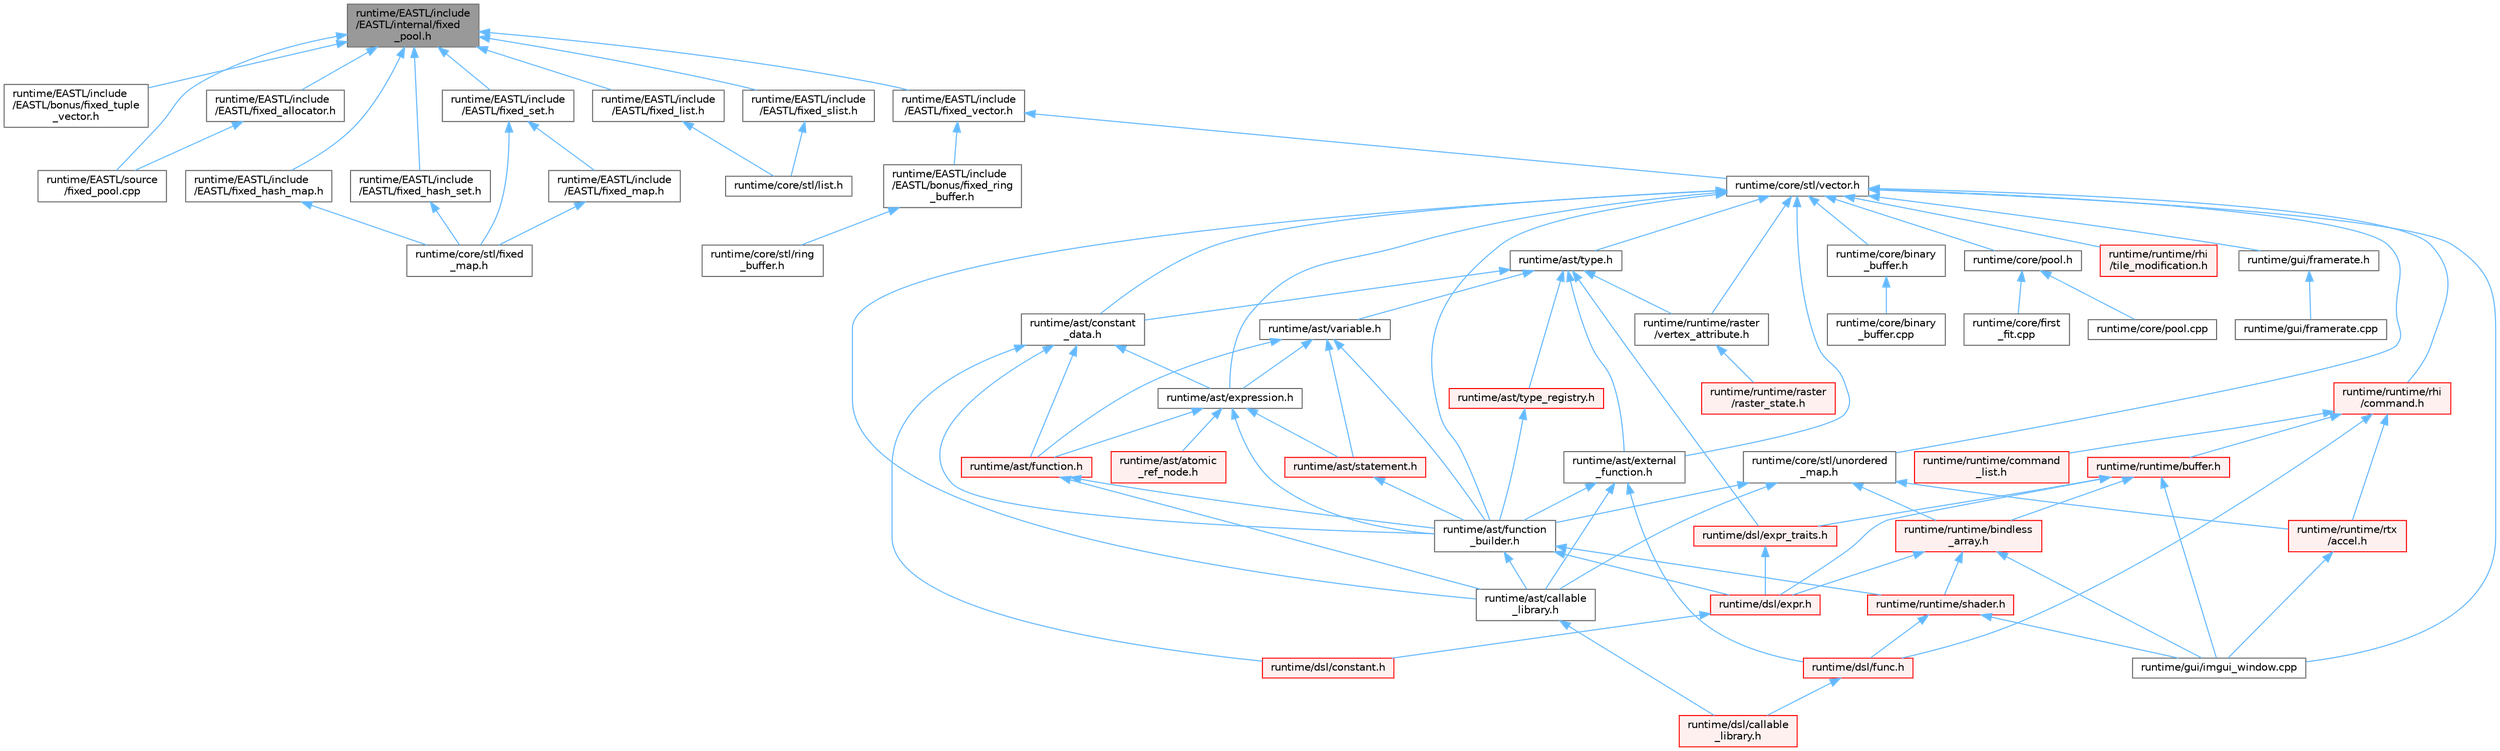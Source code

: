 digraph "runtime/EASTL/include/EASTL/internal/fixed_pool.h"
{
 // LATEX_PDF_SIZE
  bgcolor="transparent";
  edge [fontname=Helvetica,fontsize=10,labelfontname=Helvetica,labelfontsize=10];
  node [fontname=Helvetica,fontsize=10,shape=box,height=0.2,width=0.4];
  Node1 [id="Node000001",label="runtime/EASTL/include\l/EASTL/internal/fixed\l_pool.h",height=0.2,width=0.4,color="gray40", fillcolor="grey60", style="filled", fontcolor="black",tooltip=" "];
  Node1 -> Node2 [id="edge1_Node000001_Node000002",dir="back",color="steelblue1",style="solid",tooltip=" "];
  Node2 [id="Node000002",label="runtime/EASTL/include\l/EASTL/bonus/fixed_tuple\l_vector.h",height=0.2,width=0.4,color="grey40", fillcolor="white", style="filled",URL="$fixed__tuple__vector_8h.html",tooltip=" "];
  Node1 -> Node3 [id="edge2_Node000001_Node000003",dir="back",color="steelblue1",style="solid",tooltip=" "];
  Node3 [id="Node000003",label="runtime/EASTL/include\l/EASTL/fixed_allocator.h",height=0.2,width=0.4,color="grey40", fillcolor="white", style="filled",URL="$fixed__allocator_8h.html",tooltip=" "];
  Node3 -> Node4 [id="edge3_Node000003_Node000004",dir="back",color="steelblue1",style="solid",tooltip=" "];
  Node4 [id="Node000004",label="runtime/EASTL/source\l/fixed_pool.cpp",height=0.2,width=0.4,color="grey40", fillcolor="white", style="filled",URL="$fixed__pool_8cpp.html",tooltip=" "];
  Node1 -> Node5 [id="edge4_Node000001_Node000005",dir="back",color="steelblue1",style="solid",tooltip=" "];
  Node5 [id="Node000005",label="runtime/EASTL/include\l/EASTL/fixed_hash_map.h",height=0.2,width=0.4,color="grey40", fillcolor="white", style="filled",URL="$fixed__hash__map_8h.html",tooltip=" "];
  Node5 -> Node6 [id="edge5_Node000005_Node000006",dir="back",color="steelblue1",style="solid",tooltip=" "];
  Node6 [id="Node000006",label="runtime/core/stl/fixed\l_map.h",height=0.2,width=0.4,color="grey40", fillcolor="white", style="filled",URL="$core_2stl_2fixed__map_8h.html",tooltip=" "];
  Node1 -> Node7 [id="edge6_Node000001_Node000007",dir="back",color="steelblue1",style="solid",tooltip=" "];
  Node7 [id="Node000007",label="runtime/EASTL/include\l/EASTL/fixed_hash_set.h",height=0.2,width=0.4,color="grey40", fillcolor="white", style="filled",URL="$fixed__hash__set_8h.html",tooltip=" "];
  Node7 -> Node6 [id="edge7_Node000007_Node000006",dir="back",color="steelblue1",style="solid",tooltip=" "];
  Node1 -> Node8 [id="edge8_Node000001_Node000008",dir="back",color="steelblue1",style="solid",tooltip=" "];
  Node8 [id="Node000008",label="runtime/EASTL/include\l/EASTL/fixed_list.h",height=0.2,width=0.4,color="grey40", fillcolor="white", style="filled",URL="$fixed__list_8h.html",tooltip=" "];
  Node8 -> Node9 [id="edge9_Node000008_Node000009",dir="back",color="steelblue1",style="solid",tooltip=" "];
  Node9 [id="Node000009",label="runtime/core/stl/list.h",height=0.2,width=0.4,color="grey40", fillcolor="white", style="filled",URL="$core_2stl_2list_8h.html",tooltip=" "];
  Node1 -> Node10 [id="edge10_Node000001_Node000010",dir="back",color="steelblue1",style="solid",tooltip=" "];
  Node10 [id="Node000010",label="runtime/EASTL/include\l/EASTL/fixed_set.h",height=0.2,width=0.4,color="grey40", fillcolor="white", style="filled",URL="$fixed__set_8h.html",tooltip=" "];
  Node10 -> Node11 [id="edge11_Node000010_Node000011",dir="back",color="steelblue1",style="solid",tooltip=" "];
  Node11 [id="Node000011",label="runtime/EASTL/include\l/EASTL/fixed_map.h",height=0.2,width=0.4,color="grey40", fillcolor="white", style="filled",URL="$_e_a_s_t_l_2include_2_e_a_s_t_l_2fixed__map_8h.html",tooltip=" "];
  Node11 -> Node6 [id="edge12_Node000011_Node000006",dir="back",color="steelblue1",style="solid",tooltip=" "];
  Node10 -> Node6 [id="edge13_Node000010_Node000006",dir="back",color="steelblue1",style="solid",tooltip=" "];
  Node1 -> Node12 [id="edge14_Node000001_Node000012",dir="back",color="steelblue1",style="solid",tooltip=" "];
  Node12 [id="Node000012",label="runtime/EASTL/include\l/EASTL/fixed_slist.h",height=0.2,width=0.4,color="grey40", fillcolor="white", style="filled",URL="$fixed__slist_8h.html",tooltip=" "];
  Node12 -> Node9 [id="edge15_Node000012_Node000009",dir="back",color="steelblue1",style="solid",tooltip=" "];
  Node1 -> Node13 [id="edge16_Node000001_Node000013",dir="back",color="steelblue1",style="solid",tooltip=" "];
  Node13 [id="Node000013",label="runtime/EASTL/include\l/EASTL/fixed_vector.h",height=0.2,width=0.4,color="grey40", fillcolor="white", style="filled",URL="$fixed__vector_8h.html",tooltip=" "];
  Node13 -> Node14 [id="edge17_Node000013_Node000014",dir="back",color="steelblue1",style="solid",tooltip=" "];
  Node14 [id="Node000014",label="runtime/EASTL/include\l/EASTL/bonus/fixed_ring\l_buffer.h",height=0.2,width=0.4,color="grey40", fillcolor="white", style="filled",URL="$fixed__ring__buffer_8h.html",tooltip=" "];
  Node14 -> Node15 [id="edge18_Node000014_Node000015",dir="back",color="steelblue1",style="solid",tooltip=" "];
  Node15 [id="Node000015",label="runtime/core/stl/ring\l_buffer.h",height=0.2,width=0.4,color="grey40", fillcolor="white", style="filled",URL="$core_2stl_2ring__buffer_8h.html",tooltip=" "];
  Node13 -> Node16 [id="edge19_Node000013_Node000016",dir="back",color="steelblue1",style="solid",tooltip=" "];
  Node16 [id="Node000016",label="runtime/core/stl/vector.h",height=0.2,width=0.4,color="grey40", fillcolor="white", style="filled",URL="$core_2stl_2vector_8h.html",tooltip=" "];
  Node16 -> Node17 [id="edge20_Node000016_Node000017",dir="back",color="steelblue1",style="solid",tooltip=" "];
  Node17 [id="Node000017",label="runtime/ast/callable\l_library.h",height=0.2,width=0.4,color="grey40", fillcolor="white", style="filled",URL="$ast_2callable__library_8h.html",tooltip=" "];
  Node17 -> Node18 [id="edge21_Node000017_Node000018",dir="back",color="steelblue1",style="solid",tooltip=" "];
  Node18 [id="Node000018",label="runtime/dsl/callable\l_library.h",height=0.2,width=0.4,color="red", fillcolor="#FFF0F0", style="filled",URL="$dsl_2callable__library_8h.html",tooltip=" "];
  Node16 -> Node22 [id="edge22_Node000016_Node000022",dir="back",color="steelblue1",style="solid",tooltip=" "];
  Node22 [id="Node000022",label="runtime/ast/constant\l_data.h",height=0.2,width=0.4,color="grey40", fillcolor="white", style="filled",URL="$constant__data_8h.html",tooltip=" "];
  Node22 -> Node23 [id="edge23_Node000022_Node000023",dir="back",color="steelblue1",style="solid",tooltip=" "];
  Node23 [id="Node000023",label="runtime/ast/expression.h",height=0.2,width=0.4,color="grey40", fillcolor="white", style="filled",URL="$expression_8h.html",tooltip=" "];
  Node23 -> Node24 [id="edge24_Node000023_Node000024",dir="back",color="steelblue1",style="solid",tooltip=" "];
  Node24 [id="Node000024",label="runtime/ast/atomic\l_ref_node.h",height=0.2,width=0.4,color="red", fillcolor="#FFF0F0", style="filled",URL="$atomic__ref__node_8h.html",tooltip=" "];
  Node23 -> Node40 [id="edge25_Node000023_Node000040",dir="back",color="steelblue1",style="solid",tooltip=" "];
  Node40 [id="Node000040",label="runtime/ast/function.h",height=0.2,width=0.4,color="red", fillcolor="#FFF0F0", style="filled",URL="$ast_2function_8h.html",tooltip=" "];
  Node40 -> Node17 [id="edge26_Node000040_Node000017",dir="back",color="steelblue1",style="solid",tooltip=" "];
  Node40 -> Node41 [id="edge27_Node000040_Node000041",dir="back",color="steelblue1",style="solid",tooltip=" "];
  Node41 [id="Node000041",label="runtime/ast/function\l_builder.h",height=0.2,width=0.4,color="grey40", fillcolor="white", style="filled",URL="$function__builder_8h.html",tooltip=" "];
  Node41 -> Node17 [id="edge28_Node000041_Node000017",dir="back",color="steelblue1",style="solid",tooltip=" "];
  Node41 -> Node42 [id="edge29_Node000041_Node000042",dir="back",color="steelblue1",style="solid",tooltip=" "];
  Node42 [id="Node000042",label="runtime/dsl/expr.h",height=0.2,width=0.4,color="red", fillcolor="#FFF0F0", style="filled",URL="$expr_8h.html",tooltip=" "];
  Node42 -> Node43 [id="edge30_Node000042_Node000043",dir="back",color="steelblue1",style="solid",tooltip=" "];
  Node43 [id="Node000043",label="runtime/dsl/constant.h",height=0.2,width=0.4,color="red", fillcolor="#FFF0F0", style="filled",URL="$constant_8h.html",tooltip=" "];
  Node41 -> Node52 [id="edge31_Node000041_Node000052",dir="back",color="steelblue1",style="solid",tooltip=" "];
  Node52 [id="Node000052",label="runtime/runtime/shader.h",height=0.2,width=0.4,color="red", fillcolor="#FFF0F0", style="filled",URL="$shader_8h.html",tooltip=" "];
  Node52 -> Node27 [id="edge32_Node000052_Node000027",dir="back",color="steelblue1",style="solid",tooltip=" "];
  Node27 [id="Node000027",label="runtime/dsl/func.h",height=0.2,width=0.4,color="red", fillcolor="#FFF0F0", style="filled",URL="$func_8h.html",tooltip=" "];
  Node27 -> Node18 [id="edge33_Node000027_Node000018",dir="back",color="steelblue1",style="solid",tooltip=" "];
  Node52 -> Node21 [id="edge34_Node000052_Node000021",dir="back",color="steelblue1",style="solid",tooltip=" "];
  Node21 [id="Node000021",label="runtime/gui/imgui_window.cpp",height=0.2,width=0.4,color="grey40", fillcolor="white", style="filled",URL="$imgui__window_8cpp.html",tooltip=" "];
  Node23 -> Node41 [id="edge35_Node000023_Node000041",dir="back",color="steelblue1",style="solid",tooltip=" "];
  Node23 -> Node68 [id="edge36_Node000023_Node000068",dir="back",color="steelblue1",style="solid",tooltip=" "];
  Node68 [id="Node000068",label="runtime/ast/statement.h",height=0.2,width=0.4,color="red", fillcolor="#FFF0F0", style="filled",URL="$statement_8h.html",tooltip=" "];
  Node68 -> Node41 [id="edge37_Node000068_Node000041",dir="back",color="steelblue1",style="solid",tooltip=" "];
  Node22 -> Node40 [id="edge38_Node000022_Node000040",dir="back",color="steelblue1",style="solid",tooltip=" "];
  Node22 -> Node41 [id="edge39_Node000022_Node000041",dir="back",color="steelblue1",style="solid",tooltip=" "];
  Node22 -> Node43 [id="edge40_Node000022_Node000043",dir="back",color="steelblue1",style="solid",tooltip=" "];
  Node16 -> Node23 [id="edge41_Node000016_Node000023",dir="back",color="steelblue1",style="solid",tooltip=" "];
  Node16 -> Node69 [id="edge42_Node000016_Node000069",dir="back",color="steelblue1",style="solid",tooltip=" "];
  Node69 [id="Node000069",label="runtime/ast/external\l_function.h",height=0.2,width=0.4,color="grey40", fillcolor="white", style="filled",URL="$external__function_8h.html",tooltip=" "];
  Node69 -> Node17 [id="edge43_Node000069_Node000017",dir="back",color="steelblue1",style="solid",tooltip=" "];
  Node69 -> Node41 [id="edge44_Node000069_Node000041",dir="back",color="steelblue1",style="solid",tooltip=" "];
  Node69 -> Node27 [id="edge45_Node000069_Node000027",dir="back",color="steelblue1",style="solid",tooltip=" "];
  Node16 -> Node41 [id="edge46_Node000016_Node000041",dir="back",color="steelblue1",style="solid",tooltip=" "];
  Node16 -> Node70 [id="edge47_Node000016_Node000070",dir="back",color="steelblue1",style="solid",tooltip=" "];
  Node70 [id="Node000070",label="runtime/ast/type.h",height=0.2,width=0.4,color="grey40", fillcolor="white", style="filled",URL="$type_8h.html",tooltip=" "];
  Node70 -> Node22 [id="edge48_Node000070_Node000022",dir="back",color="steelblue1",style="solid",tooltip=" "];
  Node70 -> Node69 [id="edge49_Node000070_Node000069",dir="back",color="steelblue1",style="solid",tooltip=" "];
  Node70 -> Node71 [id="edge50_Node000070_Node000071",dir="back",color="steelblue1",style="solid",tooltip=" "];
  Node71 [id="Node000071",label="runtime/ast/type_registry.h",height=0.2,width=0.4,color="red", fillcolor="#FFF0F0", style="filled",URL="$type__registry_8h.html",tooltip=" "];
  Node71 -> Node41 [id="edge51_Node000071_Node000041",dir="back",color="steelblue1",style="solid",tooltip=" "];
  Node70 -> Node72 [id="edge52_Node000070_Node000072",dir="back",color="steelblue1",style="solid",tooltip=" "];
  Node72 [id="Node000072",label="runtime/ast/variable.h",height=0.2,width=0.4,color="grey40", fillcolor="white", style="filled",URL="$variable_8h.html",tooltip=" "];
  Node72 -> Node23 [id="edge53_Node000072_Node000023",dir="back",color="steelblue1",style="solid",tooltip=" "];
  Node72 -> Node40 [id="edge54_Node000072_Node000040",dir="back",color="steelblue1",style="solid",tooltip=" "];
  Node72 -> Node41 [id="edge55_Node000072_Node000041",dir="back",color="steelblue1",style="solid",tooltip=" "];
  Node72 -> Node68 [id="edge56_Node000072_Node000068",dir="back",color="steelblue1",style="solid",tooltip=" "];
  Node70 -> Node56 [id="edge57_Node000070_Node000056",dir="back",color="steelblue1",style="solid",tooltip=" "];
  Node56 [id="Node000056",label="runtime/dsl/expr_traits.h",height=0.2,width=0.4,color="red", fillcolor="#FFF0F0", style="filled",URL="$expr__traits_8h.html",tooltip=" "];
  Node56 -> Node42 [id="edge58_Node000056_Node000042",dir="back",color="steelblue1",style="solid",tooltip=" "];
  Node70 -> Node73 [id="edge59_Node000070_Node000073",dir="back",color="steelblue1",style="solid",tooltip=" "];
  Node73 [id="Node000073",label="runtime/runtime/raster\l/vertex_attribute.h",height=0.2,width=0.4,color="grey40", fillcolor="white", style="filled",URL="$vertex__attribute_8h.html",tooltip=" "];
  Node73 -> Node74 [id="edge60_Node000073_Node000074",dir="back",color="steelblue1",style="solid",tooltip=" "];
  Node74 [id="Node000074",label="runtime/runtime/raster\l/raster_state.h",height=0.2,width=0.4,color="red", fillcolor="#FFF0F0", style="filled",URL="$raster__state_8h.html",tooltip=" "];
  Node16 -> Node75 [id="edge61_Node000016_Node000075",dir="back",color="steelblue1",style="solid",tooltip=" "];
  Node75 [id="Node000075",label="runtime/core/binary\l_buffer.h",height=0.2,width=0.4,color="grey40", fillcolor="white", style="filled",URL="$binary__buffer_8h.html",tooltip=" "];
  Node75 -> Node76 [id="edge62_Node000075_Node000076",dir="back",color="steelblue1",style="solid",tooltip=" "];
  Node76 [id="Node000076",label="runtime/core/binary\l_buffer.cpp",height=0.2,width=0.4,color="grey40", fillcolor="white", style="filled",URL="$binary__buffer_8cpp.html",tooltip=" "];
  Node16 -> Node77 [id="edge63_Node000016_Node000077",dir="back",color="steelblue1",style="solid",tooltip=" "];
  Node77 [id="Node000077",label="runtime/core/pool.h",height=0.2,width=0.4,color="grey40", fillcolor="white", style="filled",URL="$core_2pool_8h.html",tooltip=" "];
  Node77 -> Node78 [id="edge64_Node000077_Node000078",dir="back",color="steelblue1",style="solid",tooltip=" "];
  Node78 [id="Node000078",label="runtime/core/first\l_fit.cpp",height=0.2,width=0.4,color="grey40", fillcolor="white", style="filled",URL="$first__fit_8cpp.html",tooltip=" "];
  Node77 -> Node79 [id="edge65_Node000077_Node000079",dir="back",color="steelblue1",style="solid",tooltip=" "];
  Node79 [id="Node000079",label="runtime/core/pool.cpp",height=0.2,width=0.4,color="grey40", fillcolor="white", style="filled",URL="$pool_8cpp.html",tooltip=" "];
  Node16 -> Node80 [id="edge66_Node000016_Node000080",dir="back",color="steelblue1",style="solid",tooltip=" "];
  Node80 [id="Node000080",label="runtime/core/stl/unordered\l_map.h",height=0.2,width=0.4,color="grey40", fillcolor="white", style="filled",URL="$core_2stl_2unordered__map_8h.html",tooltip=" "];
  Node80 -> Node17 [id="edge67_Node000080_Node000017",dir="back",color="steelblue1",style="solid",tooltip=" "];
  Node80 -> Node41 [id="edge68_Node000080_Node000041",dir="back",color="steelblue1",style="solid",tooltip=" "];
  Node80 -> Node57 [id="edge69_Node000080_Node000057",dir="back",color="steelblue1",style="solid",tooltip=" "];
  Node57 [id="Node000057",label="runtime/runtime/bindless\l_array.h",height=0.2,width=0.4,color="red", fillcolor="#FFF0F0", style="filled",URL="$bindless__array_8h.html",tooltip=" "];
  Node57 -> Node42 [id="edge70_Node000057_Node000042",dir="back",color="steelblue1",style="solid",tooltip=" "];
  Node57 -> Node21 [id="edge71_Node000057_Node000021",dir="back",color="steelblue1",style="solid",tooltip=" "];
  Node57 -> Node52 [id="edge72_Node000057_Node000052",dir="back",color="steelblue1",style="solid",tooltip=" "];
  Node80 -> Node81 [id="edge73_Node000080_Node000081",dir="back",color="steelblue1",style="solid",tooltip=" "];
  Node81 [id="Node000081",label="runtime/runtime/rtx\l/accel.h",height=0.2,width=0.4,color="red", fillcolor="#FFF0F0", style="filled",URL="$runtime_2rtx_2accel_8h.html",tooltip=" "];
  Node81 -> Node21 [id="edge74_Node000081_Node000021",dir="back",color="steelblue1",style="solid",tooltip=" "];
  Node16 -> Node82 [id="edge75_Node000016_Node000082",dir="back",color="steelblue1",style="solid",tooltip=" "];
  Node82 [id="Node000082",label="runtime/gui/framerate.h",height=0.2,width=0.4,color="grey40", fillcolor="white", style="filled",URL="$framerate_8h.html",tooltip=" "];
  Node82 -> Node83 [id="edge76_Node000082_Node000083",dir="back",color="steelblue1",style="solid",tooltip=" "];
  Node83 [id="Node000083",label="runtime/gui/framerate.cpp",height=0.2,width=0.4,color="grey40", fillcolor="white", style="filled",URL="$framerate_8cpp.html",tooltip=" "];
  Node16 -> Node21 [id="edge77_Node000016_Node000021",dir="back",color="steelblue1",style="solid",tooltip=" "];
  Node16 -> Node73 [id="edge78_Node000016_Node000073",dir="back",color="steelblue1",style="solid",tooltip=" "];
  Node16 -> Node84 [id="edge79_Node000016_Node000084",dir="back",color="steelblue1",style="solid",tooltip=" "];
  Node84 [id="Node000084",label="runtime/runtime/rhi\l/command.h",height=0.2,width=0.4,color="red", fillcolor="#FFF0F0", style="filled",URL="$command_8h.html",tooltip=" "];
  Node84 -> Node27 [id="edge80_Node000084_Node000027",dir="back",color="steelblue1",style="solid",tooltip=" "];
  Node84 -> Node55 [id="edge81_Node000084_Node000055",dir="back",color="steelblue1",style="solid",tooltip=" "];
  Node55 [id="Node000055",label="runtime/runtime/buffer.h",height=0.2,width=0.4,color="red", fillcolor="#FFF0F0", style="filled",URL="$buffer_8h.html",tooltip=" "];
  Node55 -> Node42 [id="edge82_Node000055_Node000042",dir="back",color="steelblue1",style="solid",tooltip=" "];
  Node55 -> Node56 [id="edge83_Node000055_Node000056",dir="back",color="steelblue1",style="solid",tooltip=" "];
  Node55 -> Node21 [id="edge84_Node000055_Node000021",dir="back",color="steelblue1",style="solid",tooltip=" "];
  Node55 -> Node57 [id="edge85_Node000055_Node000057",dir="back",color="steelblue1",style="solid",tooltip=" "];
  Node84 -> Node85 [id="edge86_Node000084_Node000085",dir="back",color="steelblue1",style="solid",tooltip=" "];
  Node85 [id="Node000085",label="runtime/runtime/command\l_list.h",height=0.2,width=0.4,color="red", fillcolor="#FFF0F0", style="filled",URL="$command__list_8h.html",tooltip=" "];
  Node84 -> Node81 [id="edge87_Node000084_Node000081",dir="back",color="steelblue1",style="solid",tooltip=" "];
  Node16 -> Node89 [id="edge88_Node000016_Node000089",dir="back",color="steelblue1",style="solid",tooltip=" "];
  Node89 [id="Node000089",label="runtime/runtime/rhi\l/tile_modification.h",height=0.2,width=0.4,color="red", fillcolor="#FFF0F0", style="filled",URL="$tile__modification_8h.html",tooltip=" "];
  Node1 -> Node4 [id="edge89_Node000001_Node000004",dir="back",color="steelblue1",style="solid",tooltip=" "];
}
